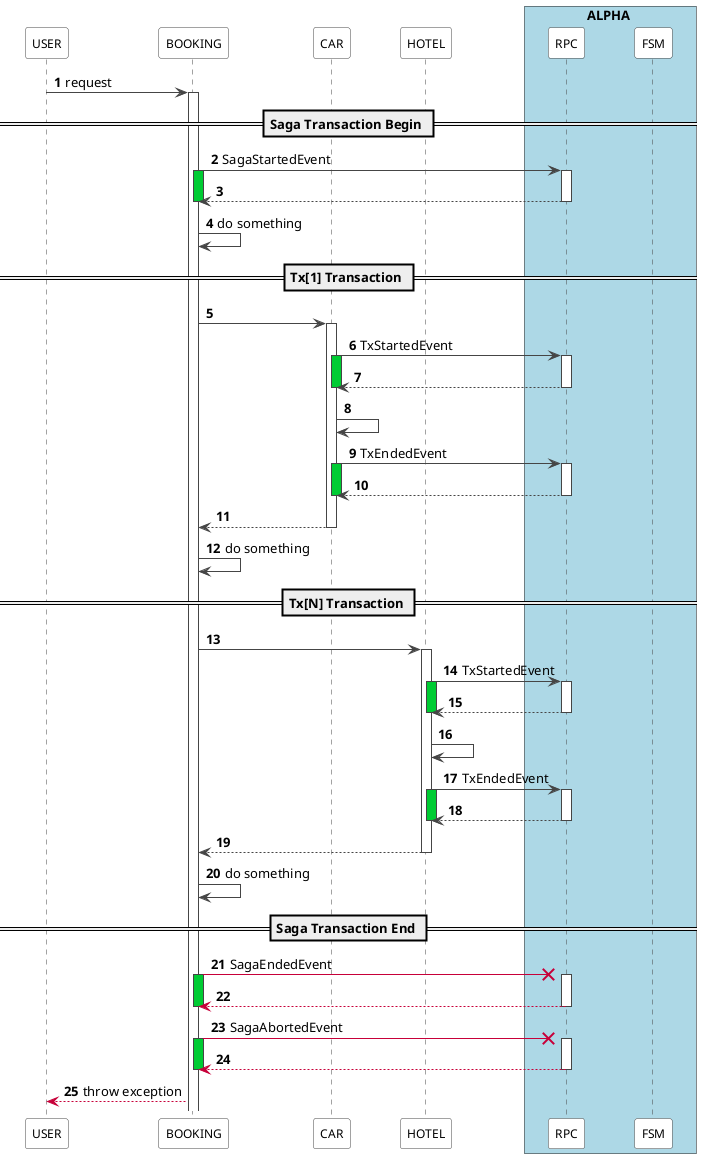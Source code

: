 @startuml

autonumber
skinparam sequence {
  ParticipantPadding 20
  ParticipantFontSize 12
  ParticipantBorderColor #454545
  ParticipantBackgroundColor White

  LifeLineBorderColor #454545
  ArrowColor #454545
}

participant USER order 1
participant BOOKING order 2
participant CAR order 3
participant HOTEL order 4
participant RPC order 5
participant FSM order 6

box ALPHA #LightBlue
	participant RPC
	participant FSM
end box

USER -> BOOKING: request
activate BOOKING

== Saga Transaction Begin ==

BOOKING -> RPC : SagaStartedEvent
activate BOOKING #00CC33
activate RPC
RPC --> BOOKING
deactivate BOOKING
deactivate RPC
BOOKING -> BOOKING: do something

== Tx[1] Transaction ==

BOOKING -> CAR
activate CAR
CAR -> RPC : TxStartedEvent
activate CAR #00CC33
activate RPC
RPC --> CAR
deactivate CAR
deactivate RPC
CAR -> CAR
CAR -> RPC : TxEndedEvent
activate CAR #00CC33
activate RPC
RPC --> CAR
deactivate CAR
deactivate RPC
CAR --> BOOKING
deactivate CAR
BOOKING -> BOOKING: do something

== Tx[N] Transaction ==

BOOKING -> HOTEL
activate HOTEL
HOTEL -> RPC : TxStartedEvent
activate HOTEL #00CC33
activate RPC
RPC --> HOTEL
deactivate HOTEL
deactivate RPC
HOTEL -> HOTEL
HOTEL -> RPC : TxEndedEvent
activate HOTEL #00CC33
activate RPC
RPC --> HOTEL
deactivate HOTEL
deactivate RPC
HOTEL --> BOOKING
deactivate HOTEL

BOOKING -> BOOKING: do something

== Saga Transaction End ==

BOOKING -[#C70039]>x RPC : SagaEndedEvent
activate BOOKING #00CC33
activate RPC
RPC --[#C70039]> BOOKING
deactivate BOOKING
deactivate RPC

BOOKING -[#C70039]>x RPC : SagaAbortedEvent
activate BOOKING #00CC33
activate RPC
RPC --[#C70039]> BOOKING
deactivate BOOKING
deactivate RPC

BOOKING --[#C70039]> USER: throw exception

@enduml